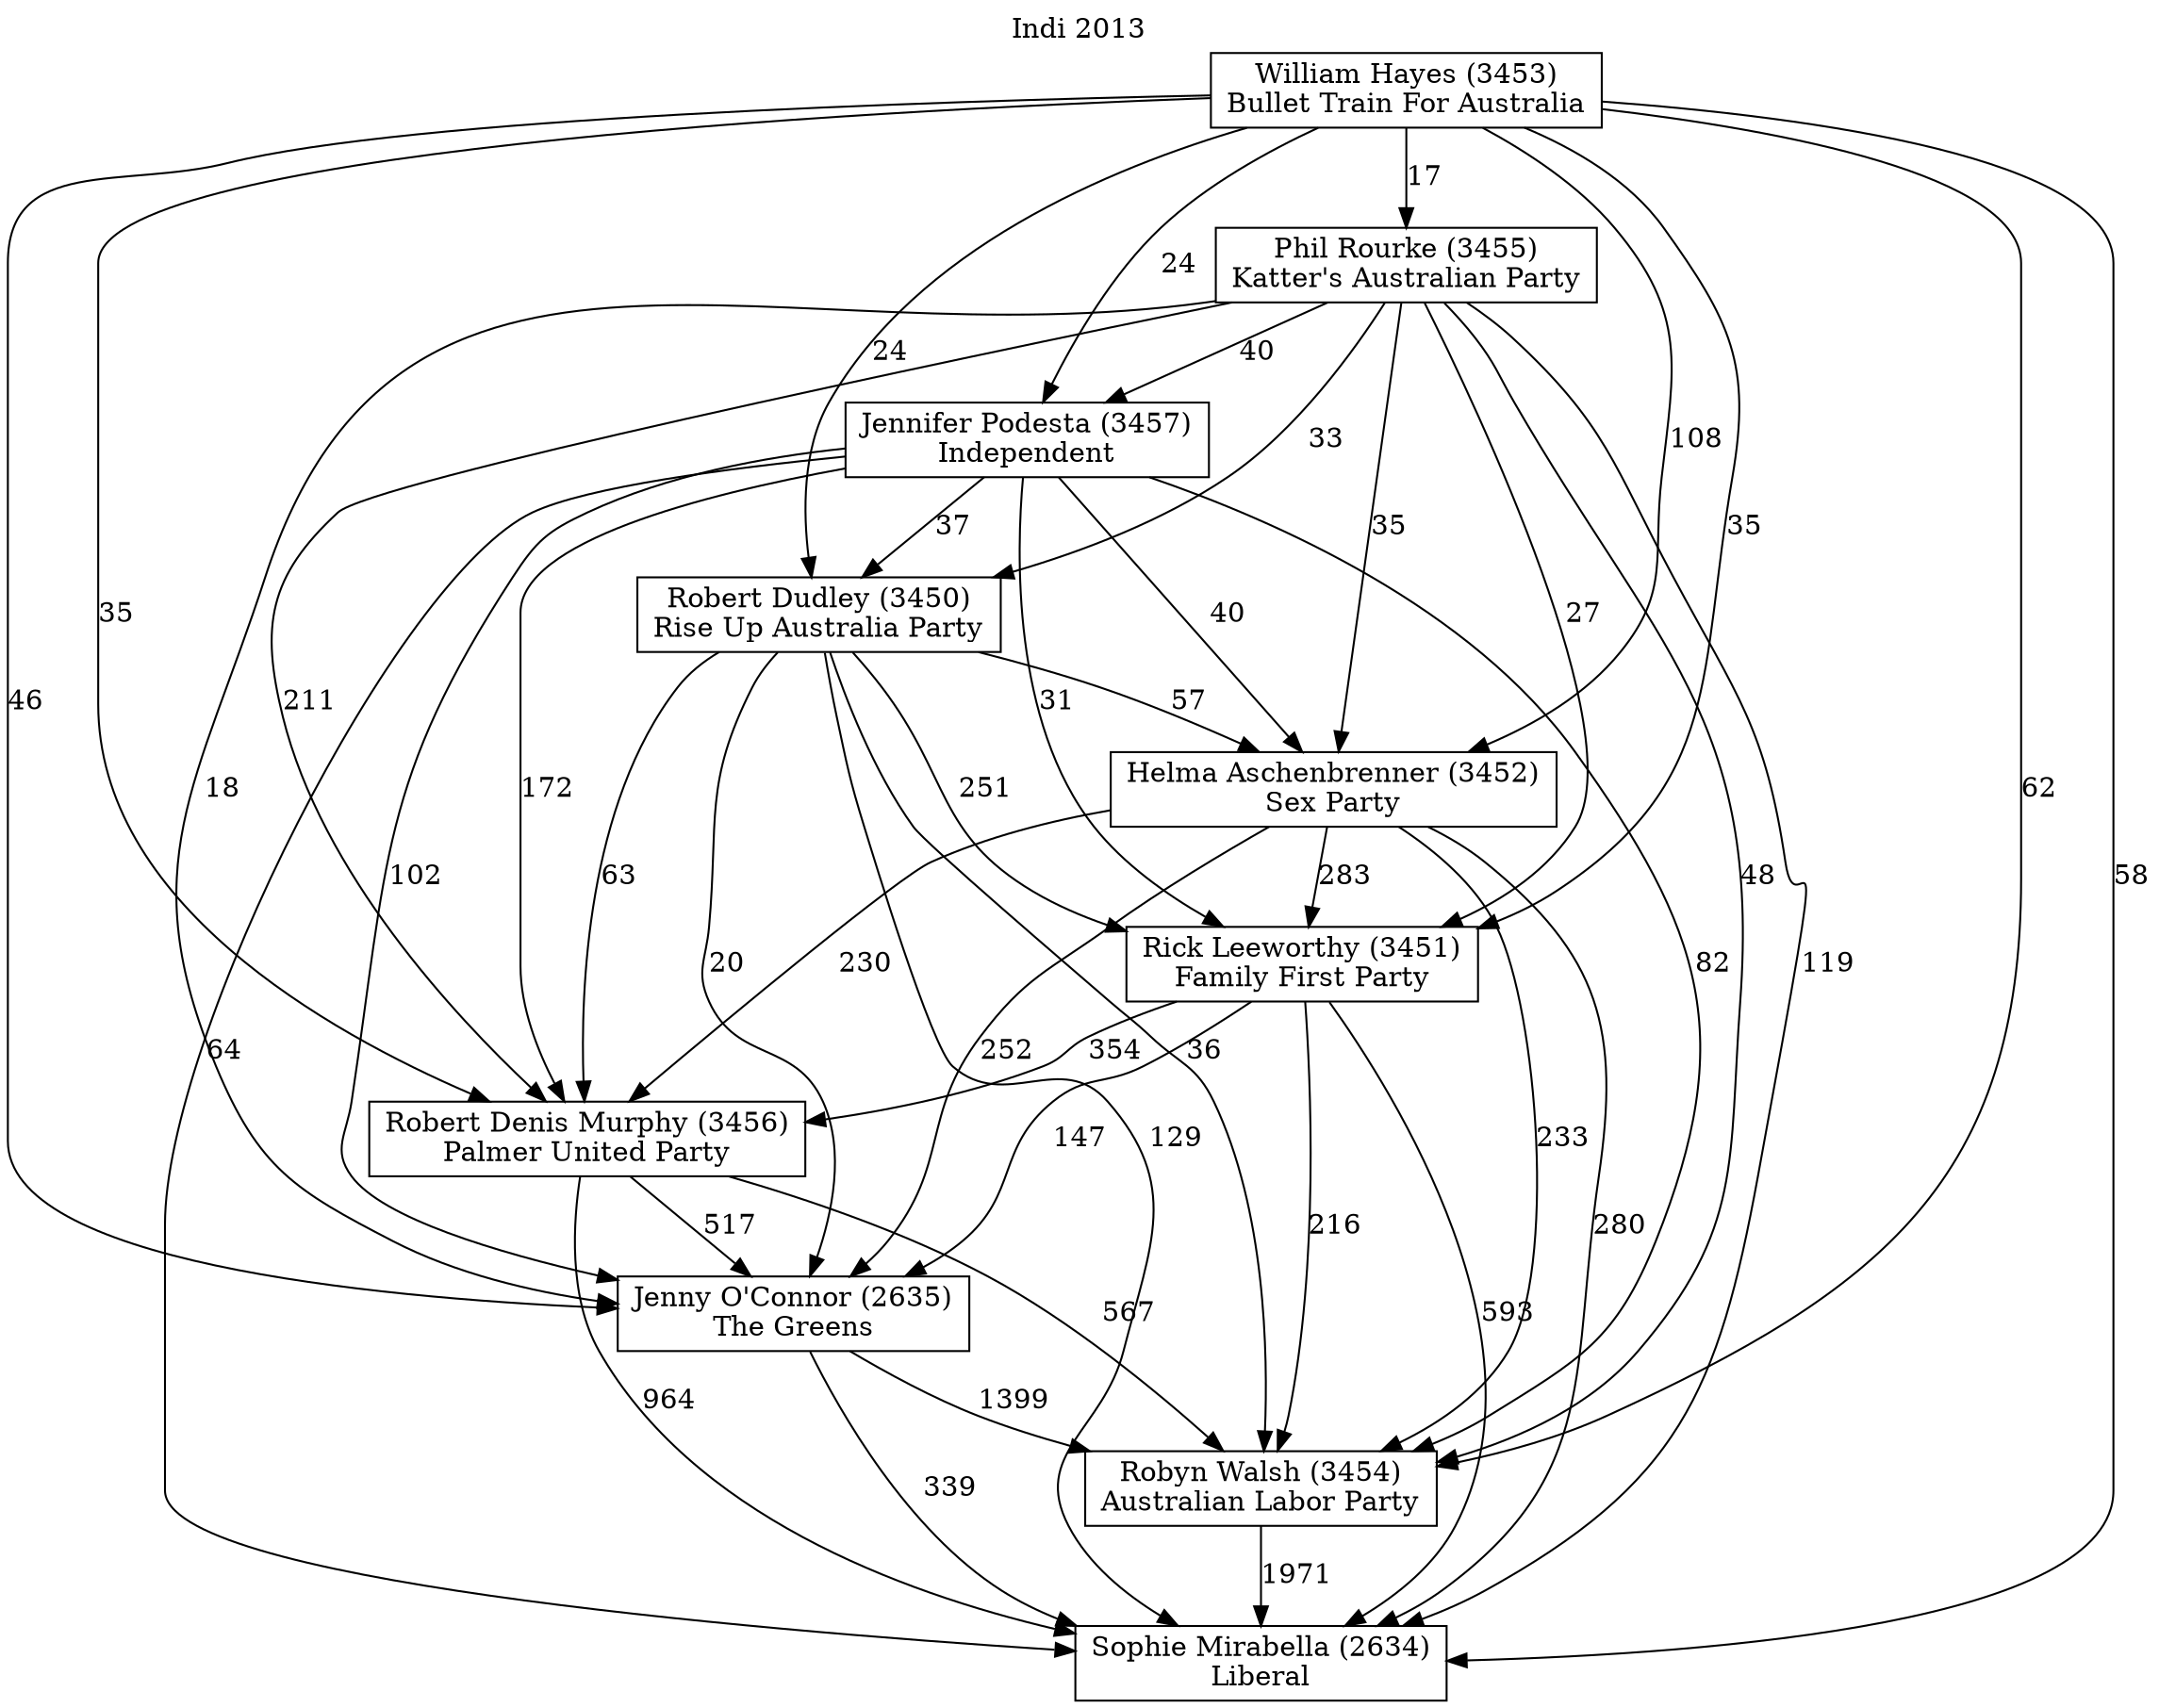 // House preference flow
digraph "Sophie Mirabella (2634)_Indi_2013" {
	graph [label="Indi 2013" labelloc=t mclimit=2]
	node [shape=box]
	"Sophie Mirabella (2634)" [label="Sophie Mirabella (2634)
Liberal"]
	"Robyn Walsh (3454)" [label="Robyn Walsh (3454)
Australian Labor Party"]
	"Jenny O'Connor (2635)" [label="Jenny O'Connor (2635)
The Greens"]
	"Robert Denis Murphy (3456)" [label="Robert Denis Murphy (3456)
Palmer United Party"]
	"Rick Leeworthy (3451)" [label="Rick Leeworthy (3451)
Family First Party"]
	"Helma Aschenbrenner (3452)" [label="Helma Aschenbrenner (3452)
Sex Party"]
	"Robert Dudley (3450)" [label="Robert Dudley (3450)
Rise Up Australia Party"]
	"Jennifer Podesta (3457)" [label="Jennifer Podesta (3457)
Independent"]
	"Phil Rourke (3455)" [label="Phil Rourke (3455)
Katter's Australian Party"]
	"William Hayes (3453)" [label="William Hayes (3453)
Bullet Train For Australia"]
	"Robyn Walsh (3454)" -> "Sophie Mirabella (2634)" [label=1971]
	"Jenny O'Connor (2635)" -> "Robyn Walsh (3454)" [label=1399]
	"Robert Denis Murphy (3456)" -> "Jenny O'Connor (2635)" [label=517]
	"Rick Leeworthy (3451)" -> "Robert Denis Murphy (3456)" [label=354]
	"Helma Aschenbrenner (3452)" -> "Rick Leeworthy (3451)" [label=283]
	"Robert Dudley (3450)" -> "Helma Aschenbrenner (3452)" [label=57]
	"Jennifer Podesta (3457)" -> "Robert Dudley (3450)" [label=37]
	"Phil Rourke (3455)" -> "Jennifer Podesta (3457)" [label=40]
	"William Hayes (3453)" -> "Phil Rourke (3455)" [label=17]
	"Jenny O'Connor (2635)" -> "Sophie Mirabella (2634)" [label=339]
	"Robert Denis Murphy (3456)" -> "Sophie Mirabella (2634)" [label=964]
	"Rick Leeworthy (3451)" -> "Sophie Mirabella (2634)" [label=593]
	"Helma Aschenbrenner (3452)" -> "Sophie Mirabella (2634)" [label=280]
	"Robert Dudley (3450)" -> "Sophie Mirabella (2634)" [label=129]
	"Jennifer Podesta (3457)" -> "Sophie Mirabella (2634)" [label=64]
	"Phil Rourke (3455)" -> "Sophie Mirabella (2634)" [label=119]
	"William Hayes (3453)" -> "Sophie Mirabella (2634)" [label=58]
	"William Hayes (3453)" -> "Jennifer Podesta (3457)" [label=24]
	"Phil Rourke (3455)" -> "Robert Dudley (3450)" [label=33]
	"William Hayes (3453)" -> "Robert Dudley (3450)" [label=24]
	"Jennifer Podesta (3457)" -> "Helma Aschenbrenner (3452)" [label=40]
	"Phil Rourke (3455)" -> "Helma Aschenbrenner (3452)" [label=35]
	"William Hayes (3453)" -> "Helma Aschenbrenner (3452)" [label=108]
	"Robert Dudley (3450)" -> "Rick Leeworthy (3451)" [label=251]
	"Jennifer Podesta (3457)" -> "Rick Leeworthy (3451)" [label=31]
	"Phil Rourke (3455)" -> "Rick Leeworthy (3451)" [label=27]
	"William Hayes (3453)" -> "Rick Leeworthy (3451)" [label=35]
	"Helma Aschenbrenner (3452)" -> "Robert Denis Murphy (3456)" [label=230]
	"Robert Dudley (3450)" -> "Robert Denis Murphy (3456)" [label=63]
	"Jennifer Podesta (3457)" -> "Robert Denis Murphy (3456)" [label=172]
	"Phil Rourke (3455)" -> "Robert Denis Murphy (3456)" [label=211]
	"William Hayes (3453)" -> "Robert Denis Murphy (3456)" [label=35]
	"Rick Leeworthy (3451)" -> "Jenny O'Connor (2635)" [label=147]
	"Helma Aschenbrenner (3452)" -> "Jenny O'Connor (2635)" [label=252]
	"Robert Dudley (3450)" -> "Jenny O'Connor (2635)" [label=20]
	"Jennifer Podesta (3457)" -> "Jenny O'Connor (2635)" [label=102]
	"Phil Rourke (3455)" -> "Jenny O'Connor (2635)" [label=18]
	"William Hayes (3453)" -> "Jenny O'Connor (2635)" [label=46]
	"Robert Denis Murphy (3456)" -> "Robyn Walsh (3454)" [label=567]
	"Rick Leeworthy (3451)" -> "Robyn Walsh (3454)" [label=216]
	"Helma Aschenbrenner (3452)" -> "Robyn Walsh (3454)" [label=233]
	"Robert Dudley (3450)" -> "Robyn Walsh (3454)" [label=36]
	"Jennifer Podesta (3457)" -> "Robyn Walsh (3454)" [label=82]
	"Phil Rourke (3455)" -> "Robyn Walsh (3454)" [label=48]
	"William Hayes (3453)" -> "Robyn Walsh (3454)" [label=62]
}
